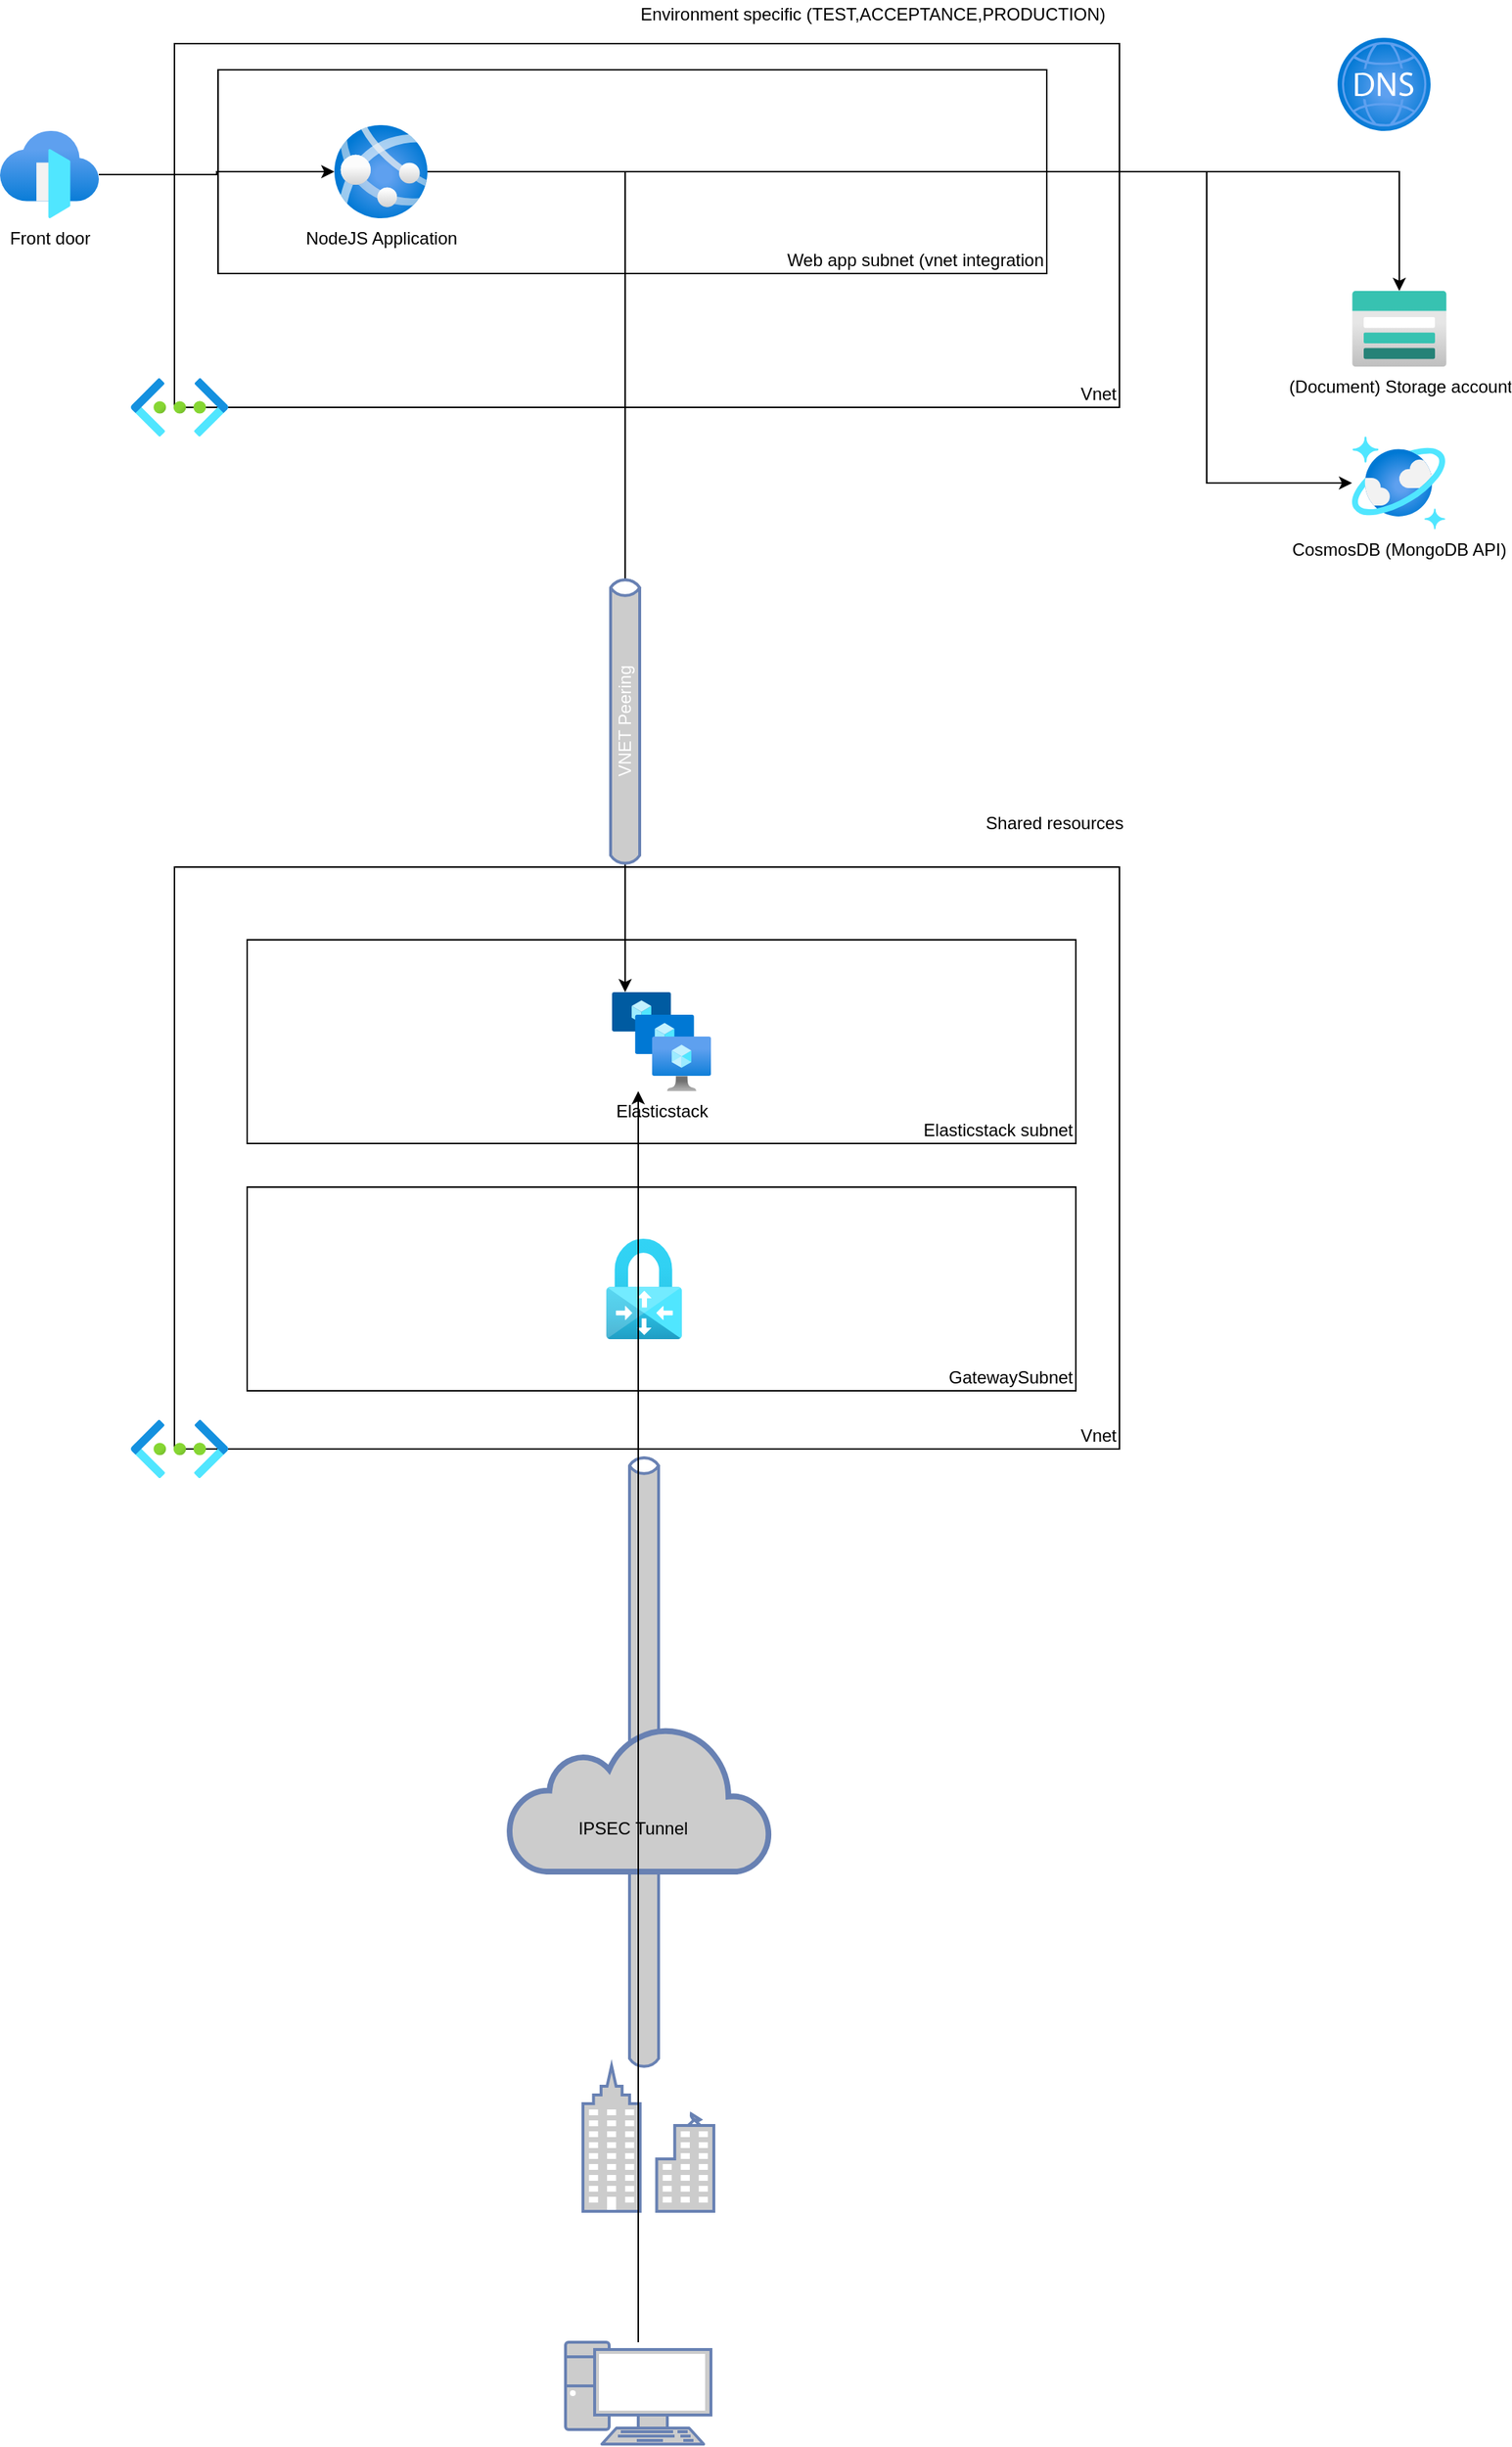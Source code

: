 <mxfile version="14.4.2" type="device"><diagram id="Jbagzel3EXLWspxEOsUG" name="Page-1"><mxGraphModel dx="1924" dy="1019" grid="1" gridSize="10" guides="1" tooltips="1" connect="1" arrows="1" fold="1" page="1" pageScale="1" pageWidth="850" pageHeight="1100" math="0" shadow="0"><root><mxCell id="0"/><mxCell id="1" parent="0"/><mxCell id="hWT9GTQgdr0rCJrp1-ar-15" value="Vnet" style="whiteSpace=wrap;html=1;align=right;verticalAlign=bottom;fillColor=none;" vertex="1" parent="1"><mxGeometry x="180" y="320" width="650" height="250" as="geometry"/></mxCell><mxCell id="hWT9GTQgdr0rCJrp1-ar-31" value="Vnet" style="whiteSpace=wrap;html=1;align=right;verticalAlign=bottom;fillColor=none;" vertex="1" parent="1"><mxGeometry x="180" y="886" width="650" height="400" as="geometry"/></mxCell><mxCell id="hWT9GTQgdr0rCJrp1-ar-33" value="Elasticstack subnet" style="whiteSpace=wrap;html=1;align=right;verticalAlign=bottom;" vertex="1" parent="1"><mxGeometry x="230" y="936" width="570" height="140" as="geometry"/></mxCell><mxCell id="hWT9GTQgdr0rCJrp1-ar-18" value="Web app subnet (vnet integration" style="whiteSpace=wrap;html=1;align=right;verticalAlign=bottom;" vertex="1" parent="1"><mxGeometry x="210" y="338" width="570" height="140" as="geometry"/></mxCell><mxCell id="hWT9GTQgdr0rCJrp1-ar-42" style="edgeStyle=orthogonalEdgeStyle;rounded=0;orthogonalLoop=1;jettySize=auto;html=1;" edge="1" parent="1" source="hWT9GTQgdr0rCJrp1-ar-1" target="hWT9GTQgdr0rCJrp1-ar-32"><mxGeometry relative="1" as="geometry"><Array as="points"><mxPoint x="490" y="408"/></Array></mxGeometry></mxCell><mxCell id="hWT9GTQgdr0rCJrp1-ar-46" style="edgeStyle=orthogonalEdgeStyle;rounded=0;orthogonalLoop=1;jettySize=auto;html=1;" edge="1" parent="1" source="hWT9GTQgdr0rCJrp1-ar-1" target="hWT9GTQgdr0rCJrp1-ar-3"><mxGeometry relative="1" as="geometry"/></mxCell><mxCell id="hWT9GTQgdr0rCJrp1-ar-47" style="edgeStyle=orthogonalEdgeStyle;rounded=0;orthogonalLoop=1;jettySize=auto;html=1;" edge="1" parent="1" source="hWT9GTQgdr0rCJrp1-ar-1" target="hWT9GTQgdr0rCJrp1-ar-4"><mxGeometry relative="1" as="geometry"><Array as="points"><mxPoint x="890" y="408"/><mxPoint x="890" y="622"/></Array></mxGeometry></mxCell><mxCell id="hWT9GTQgdr0rCJrp1-ar-1" value="NodeJS Application" style="aspect=fixed;html=1;points=[];align=center;image;fontSize=12;image=img/lib/azure2/app_services/App_Services.svg;" vertex="1" parent="1"><mxGeometry x="290" y="376" width="64" height="64" as="geometry"/></mxCell><mxCell id="hWT9GTQgdr0rCJrp1-ar-7" style="edgeStyle=orthogonalEdgeStyle;rounded=0;orthogonalLoop=1;jettySize=auto;html=1;" edge="1" parent="1" source="hWT9GTQgdr0rCJrp1-ar-2" target="hWT9GTQgdr0rCJrp1-ar-1"><mxGeometry relative="1" as="geometry"/></mxCell><mxCell id="hWT9GTQgdr0rCJrp1-ar-2" value="Front door" style="aspect=fixed;html=1;points=[];align=center;image;fontSize=12;image=img/lib/azure2/networking/Front_Doors.svg;" vertex="1" parent="1"><mxGeometry x="60" y="380" width="68" height="60" as="geometry"/></mxCell><mxCell id="hWT9GTQgdr0rCJrp1-ar-3" value="(Document) Storage account" style="aspect=fixed;html=1;points=[];align=center;image;fontSize=12;image=img/lib/azure2/storage/Storage_Accounts.svg;" vertex="1" parent="1"><mxGeometry x="990" y="490" width="65" height="52" as="geometry"/></mxCell><mxCell id="hWT9GTQgdr0rCJrp1-ar-4" value="CosmosDB (MongoDB API)" style="aspect=fixed;html=1;points=[];align=center;image;fontSize=12;image=img/lib/azure2/databases/Azure_Cosmos_DB.svg;" vertex="1" parent="1"><mxGeometry x="990" y="590" width="64" height="64" as="geometry"/></mxCell><mxCell id="hWT9GTQgdr0rCJrp1-ar-12" value="Environment specific (TEST,ACCEPTANCE,PRODUCTION)" style="text;html=1;align=center;verticalAlign=middle;resizable=0;points=[];autosize=1;" vertex="1" parent="1"><mxGeometry x="490" y="290" width="340" height="20" as="geometry"/></mxCell><mxCell id="hWT9GTQgdr0rCJrp1-ar-13" value="Shared resources" style="text;html=1;align=center;verticalAlign=middle;resizable=0;points=[];autosize=1;" vertex="1" parent="1"><mxGeometry x="730" y="846" width="110" height="20" as="geometry"/></mxCell><mxCell id="hWT9GTQgdr0rCJrp1-ar-14" value="" style="aspect=fixed;html=1;points=[];align=center;image;fontSize=12;image=img/lib/azure2/networking/Virtual_Networks.svg;" vertex="1" parent="1"><mxGeometry x="150" y="550" width="67" height="40" as="geometry"/></mxCell><mxCell id="hWT9GTQgdr0rCJrp1-ar-32" value="Elasticstack" style="aspect=fixed;html=1;points=[];align=center;image;fontSize=12;image=img/lib/azure2/compute/VM_Scale_Sets.svg;" vertex="1" parent="1"><mxGeometry x="481" y="972" width="68" height="68" as="geometry"/></mxCell><mxCell id="hWT9GTQgdr0rCJrp1-ar-30" value="" style="aspect=fixed;html=1;points=[];align=center;image;fontSize=12;image=img/lib/azure2/networking/Virtual_Networks.svg;" vertex="1" parent="1"><mxGeometry x="150" y="1266" width="67" height="40" as="geometry"/></mxCell><mxCell id="hWT9GTQgdr0rCJrp1-ar-34" value="GatewaySubnet" style="whiteSpace=wrap;html=1;align=right;verticalAlign=bottom;" vertex="1" parent="1"><mxGeometry x="230" y="1106" width="570" height="140" as="geometry"/></mxCell><mxCell id="hWT9GTQgdr0rCJrp1-ar-35" value="" style="aspect=fixed;html=1;points=[];align=center;image;fontSize=12;image=img/lib/azure2/networking/Virtual_Network_Gateways.svg;fillColor=none;" vertex="1" parent="1"><mxGeometry x="477" y="1141.5" width="52" height="69" as="geometry"/></mxCell><mxCell id="hWT9GTQgdr0rCJrp1-ar-36" value="" style="fontColor=#0066CC;verticalAlign=top;verticalLabelPosition=bottom;labelPosition=center;align=center;html=1;outlineConnect=0;fillColor=#CCCCCC;strokeColor=#6881B3;gradientColor=none;gradientDirection=north;strokeWidth=2;shape=mxgraph.networks.business_center;" vertex="1" parent="1"><mxGeometry x="461" y="1710" width="90" height="100" as="geometry"/></mxCell><mxCell id="hWT9GTQgdr0rCJrp1-ar-38" value="" style="html=1;outlineConnect=0;fillColor=#CCCCCC;strokeColor=#6881B3;gradientColor=none;gradientDirection=north;strokeWidth=2;shape=mxgraph.networks.bus;gradientColor=none;gradientDirection=north;fontColor=#ffffff;perimeter=backbonePerimeter;backboneSize=20;align=right;rotation=-90;" vertex="1" parent="1"><mxGeometry x="291.25" y="1491.25" width="423.5" height="20" as="geometry"/></mxCell><mxCell id="hWT9GTQgdr0rCJrp1-ar-37" value="" style="html=1;outlineConnect=0;fillColor=#CCCCCC;strokeColor=#6881B3;gradientColor=none;gradientDirection=north;strokeWidth=2;shape=mxgraph.networks.cloud;fontColor=#ffffff;align=right;" vertex="1" parent="1"><mxGeometry x="410" y="1476.5" width="180" height="100" as="geometry"/></mxCell><mxCell id="hWT9GTQgdr0rCJrp1-ar-40" value="IPSEC Tunnel" style="text;html=1;align=center;verticalAlign=middle;resizable=0;points=[];autosize=1;" vertex="1" parent="1"><mxGeometry x="450" y="1536.5" width="90" height="20" as="geometry"/></mxCell><mxCell id="hWT9GTQgdr0rCJrp1-ar-41" value="VNET Peering" style="html=1;outlineConnect=0;fillColor=#CCCCCC;strokeColor=#6881B3;gradientColor=none;gradientDirection=north;strokeWidth=2;shape=mxgraph.networks.bus;gradientColor=none;gradientDirection=north;fontColor=#ffffff;perimeter=backbonePerimeter;backboneSize=20;align=center;rotation=-90;" vertex="1" parent="1"><mxGeometry x="390" y="776" width="200" height="20" as="geometry"/></mxCell><mxCell id="hWT9GTQgdr0rCJrp1-ar-44" style="edgeStyle=orthogonalEdgeStyle;rounded=0;orthogonalLoop=1;jettySize=auto;html=1;" edge="1" parent="1" source="hWT9GTQgdr0rCJrp1-ar-43" target="hWT9GTQgdr0rCJrp1-ar-32"><mxGeometry relative="1" as="geometry"><Array as="points"><mxPoint x="499" y="1260"/><mxPoint x="499" y="1260"/></Array></mxGeometry></mxCell><mxCell id="hWT9GTQgdr0rCJrp1-ar-43" value="" style="fontColor=#0066CC;verticalAlign=top;verticalLabelPosition=bottom;labelPosition=center;align=center;html=1;outlineConnect=0;fillColor=#CCCCCC;strokeColor=#6881B3;gradientColor=none;gradientDirection=north;strokeWidth=2;shape=mxgraph.networks.pc;" vertex="1" parent="1"><mxGeometry x="449" y="1900" width="100" height="70" as="geometry"/></mxCell><mxCell id="hWT9GTQgdr0rCJrp1-ar-45" value="" style="aspect=fixed;html=1;points=[];align=center;image;fontSize=12;image=img/lib/azure2/networking/DNS_Zones.svg;fillColor=none;" vertex="1" parent="1"><mxGeometry x="980" y="316" width="64" height="64" as="geometry"/></mxCell></root></mxGraphModel></diagram></mxfile>